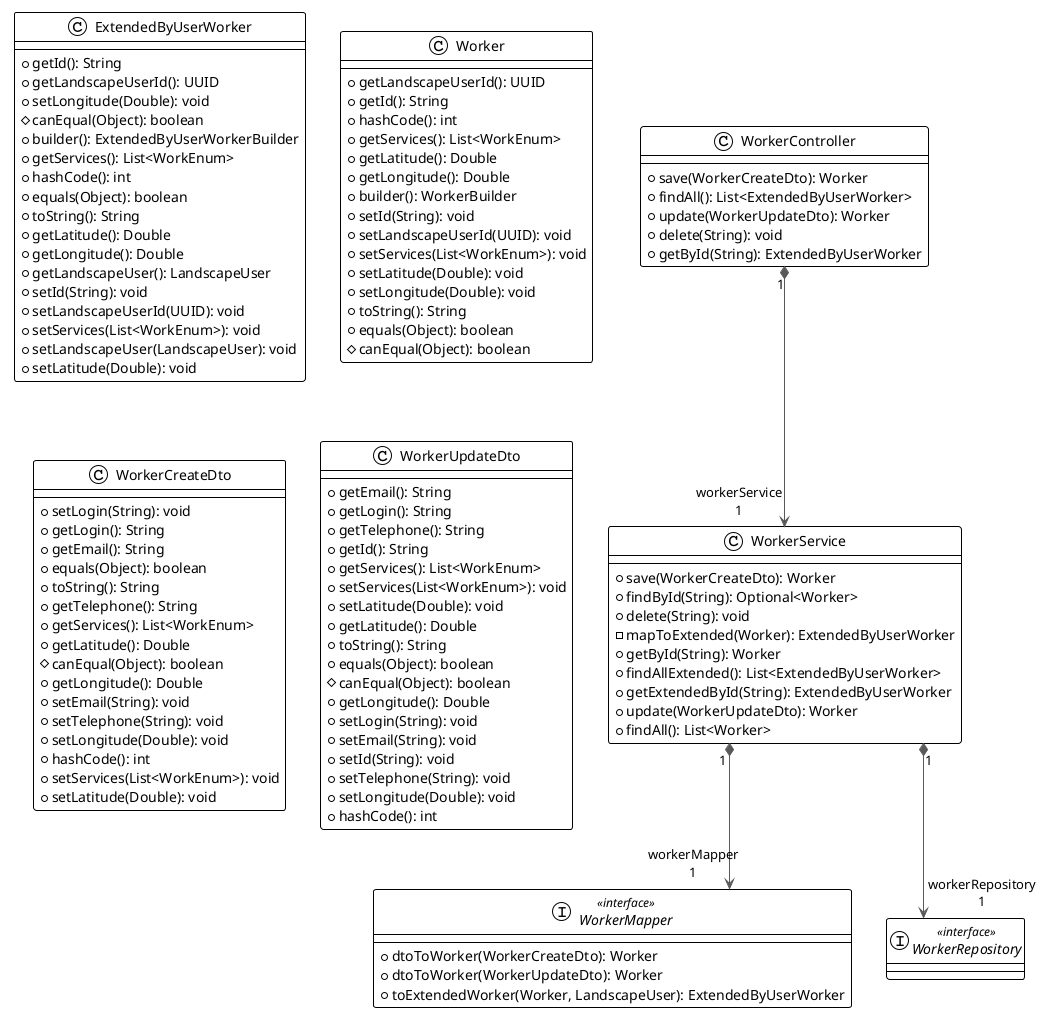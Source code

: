 @startuml

!theme plain
top to bottom direction
skinparam linetype ortho

class ExtendedByUserWorker {
  + getId(): String
  + getLandscapeUserId(): UUID
  + setLongitude(Double): void
  # canEqual(Object): boolean
  + builder(): ExtendedByUserWorkerBuilder
  + getServices(): List<WorkEnum>
  + hashCode(): int
  + equals(Object): boolean
  + toString(): String
  + getLatitude(): Double
  + getLongitude(): Double
  + getLandscapeUser(): LandscapeUser
  + setId(String): void
  + setLandscapeUserId(UUID): void
  + setServices(List<WorkEnum>): void
  + setLandscapeUser(LandscapeUser): void
  + setLatitude(Double): void
}
class Worker {
  + getLandscapeUserId(): UUID
  + getId(): String
  + hashCode(): int
  + getServices(): List<WorkEnum>
  + getLatitude(): Double
  + getLongitude(): Double
  + builder(): WorkerBuilder
  + setId(String): void
  + setLandscapeUserId(UUID): void
  + setServices(List<WorkEnum>): void
  + setLatitude(Double): void
  + setLongitude(Double): void
  + toString(): String
  + equals(Object): boolean
  # canEqual(Object): boolean
}
class WorkerController {
  + save(WorkerCreateDto): Worker
  + findAll(): List<ExtendedByUserWorker>
  + update(WorkerUpdateDto): Worker
  + delete(String): void
  + getById(String): ExtendedByUserWorker
}
class WorkerCreateDto {
  + setLogin(String): void
  + getLogin(): String
  + getEmail(): String
  + equals(Object): boolean
  + toString(): String
  + getTelephone(): String
  + getServices(): List<WorkEnum>
  + getLatitude(): Double
  # canEqual(Object): boolean
  + getLongitude(): Double
  + setEmail(String): void
  + setTelephone(String): void
  + setLongitude(Double): void
  + hashCode(): int
  + setServices(List<WorkEnum>): void
  + setLatitude(Double): void
}
interface WorkerMapper << interface >> {
  + dtoToWorker(WorkerCreateDto): Worker
  + dtoToWorker(WorkerUpdateDto): Worker
  + toExtendedWorker(Worker, LandscapeUser): ExtendedByUserWorker
}
interface WorkerRepository << interface >>
class WorkerService {
  + save(WorkerCreateDto): Worker
  + findById(String): Optional<Worker>
  + delete(String): void
  - mapToExtended(Worker): ExtendedByUserWorker
  + getById(String): Worker
  + findAllExtended(): List<ExtendedByUserWorker>
  + getExtendedById(String): ExtendedByUserWorker
  + update(WorkerUpdateDto): Worker
  + findAll(): List<Worker>
}
class WorkerUpdateDto {
  + getEmail(): String
  + getLogin(): String
  + getTelephone(): String
  + getId(): String
  + getServices(): List<WorkEnum>
  + setServices(List<WorkEnum>): void
  + setLatitude(Double): void
  + getLatitude(): Double
  + toString(): String
  + equals(Object): boolean
  # canEqual(Object): boolean
  + getLongitude(): Double
  + setLogin(String): void
  + setEmail(String): void
  + setId(String): void
  + setTelephone(String): void
  + setLongitude(Double): void
  + hashCode(): int
}

WorkerController     "1" *-[#595959,plain]-> "workerService\n1" WorkerService        
WorkerService        "1" *-[#595959,plain]-> "workerMapper\n1" WorkerMapper         
WorkerService        "1" *-[#595959,plain]-> "workerRepository\n1" WorkerRepository     
@enduml
